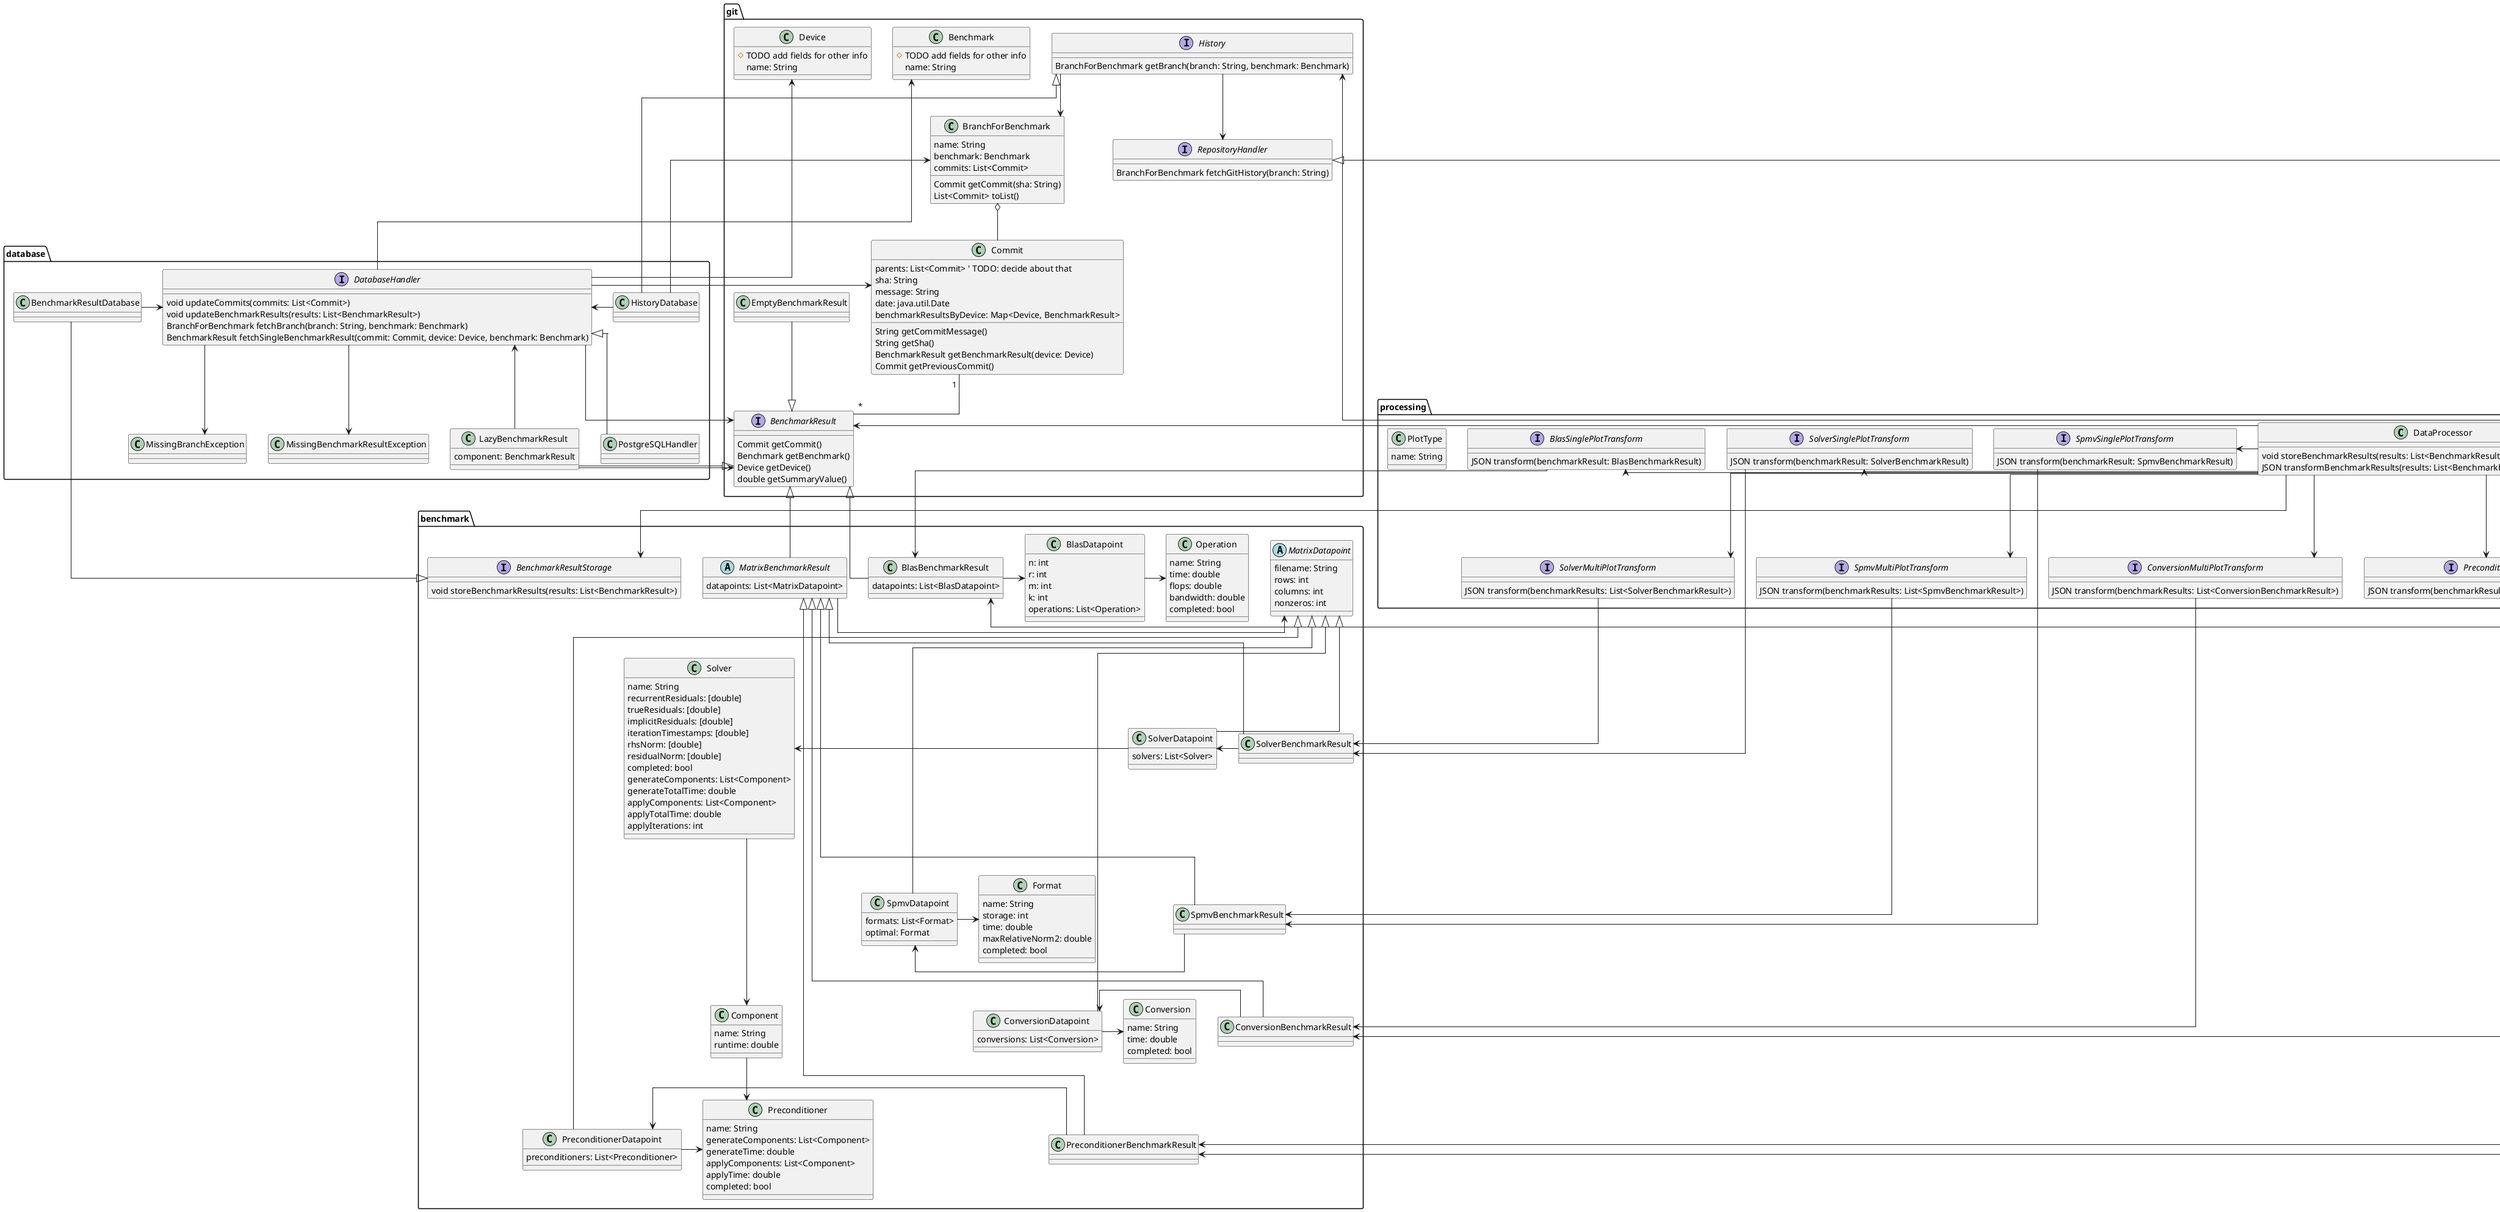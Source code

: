 @startuml backend

skinparam linetype ortho

package git {
  interface History {
   BranchForBenchmark getBranch(branch: String, benchmark: Benchmark)
  }

  interface RepositoryHandler {
    BranchForBenchmark fetchGitHistory(branch: String)
  }

  class Commit {
    parents: List<Commit> ' TODO: decide about that
    sha: String
    message: String
    date: java.util.Date
    benchmarkResultsByDevice: Map<Device, BenchmarkResult>
    String getCommitMessage()
    String getSha()
    BenchmarkResult getBenchmarkResult(device: Device)
    Commit getPreviousCommit()
  }
  
  
  class BranchForBenchmark {
    name: String
    benchmark: Benchmark
    commits: List<Commit>
    Commit getCommit(sha: String)
    List<Commit> toList()
  }
    
  interface BenchmarkResult {
    Commit getCommit()
    Benchmark getBenchmark()
    Device getDevice()
    double getSummaryValue()
  }

  class Benchmark {
    # TODO add fields for other info
    name: String
  }

  class Device {
    # TODO add fields for other info
    name: String
  }

  class EmptyBenchmarkResult
  EmptyBenchmarkResult --|> BenchmarkResult
  
  History --> BranchForBenchmark
  History --> RepositoryHandler
  
  BranchForBenchmark o-- Commit
  Commit "1" -- "*" BenchmarkResult
}


package rest {
  class GitApiHandler
  class SpringRestHandler
  
  interface RestHandler {
    void handlePost(json: String)
    void handleGetHistory(json: String)
    void handleGetBenchmarkResult(json: String)
  }
   
  SpringRestHandler --|> RestHandler
}

package database {
  class PostgreSQLHandler
  
  interface DatabaseHandler {
    void updateCommits(commits: List<Commit>)
    void updateBenchmarkResults(results: List<BenchmarkResult>)
    BranchForBenchmark fetchBranch(branch: String, benchmark: Benchmark)
    BenchmarkResult fetchSingleBenchmarkResult(commit: Commit, device: Device, benchmark: Benchmark)
  }
  
  class HistoryDatabase

  class MissingBranchException
  class MissingBenchmarkResultException
  
  DatabaseHandler <- HistoryDatabase
  DatabaseHandler <|-- PostgreSQLHandler
  DatabaseHandler --> MissingBranchException
  DatabaseHandler --> MissingBenchmarkResultException

  class BenchmarkResultDatabase
  
  DatabaseHandler <- BenchmarkResultDatabase
  
  class LazyBenchmarkResult {
    component: BenchmarkResult
  }

  DatabaseHandler <-- LazyBenchmarkResult
}

package benchmark {
  abstract class MatrixBenchmarkResult {
    datapoints: List<MatrixDatapoint>
  }

  abstract class MatrixDatapoint {
    filename: String
    rows: int
    columns: int
    nonzeros: int
  }

  class BlasDatapoint {
    n: int
    r: int
    m: int
    k: int
    operations: List<Operation>
  }

  class Operation {
    name: String
    time: double
    flops: double
    bandwidth: double
    completed: bool
  }

  class ConversionDatapoint {
    conversions: List<Conversion>
  }

  class Conversion {
    name: String
    time: double
    completed: bool
  }

  class SpmvDatapoint {
    formats: List<Format>
    optimal: Format
  }

  class Format {
    name: String
    storage: int
    time: double
    maxRelativeNorm2: double
    completed: bool
  }

  class PreconditionerDatapoint {
    preconditioners: List<Preconditioner>
  }

  class Preconditioner {
    name: String
    generateComponents: List<Component>
    generateTime: double
    applyComponents: List<Component>
    applyTime: double
    completed: bool
  }

  class SolverDatapoint {
    solvers: List<Solver>
  }

  class Solver {
    name: String
    recurrentResiduals: [double]
    trueResiduals: [double]
    implicitResiduals: [double]
    iterationTimestamps: [double]
    rhsNorm: [double]
    residualNorm: [double]
    completed: bool
    generateComponents: List<Component>
    generateTotalTime: double
    applyComponents: List<Component>
    applyTotalTime: double
    applyIterations: int
  }

  class Component {
    name: String
    runtime: double
  }

  interface BenchmarkResultStorage {
    void storeBenchmarkResults(results: List<BenchmarkResult>)
  }

  class SolverBenchmarkResult {
  }

  class SpmvBenchmarkResult {
  }

  class ConversionBenchmarkResult {
  }

  class PreconditionerBenchmarkResult {
  }

  class BlasBenchmarkResult {
    datapoints: List<BlasDatapoint>
  }

  MatrixBenchmarkResult <|-- SolverBenchmarkResult
  MatrixBenchmarkResult <|--- SpmvBenchmarkResult
  MatrixBenchmarkResult <|---- ConversionBenchmarkResult
  MatrixBenchmarkResult <|----- PreconditionerBenchmarkResult

  MatrixDatapoint <|-- SolverDatapoint
  MatrixDatapoint <|--- SpmvDatapoint
  MatrixDatapoint <|---- ConversionDatapoint
  MatrixDatapoint <|----- PreconditionerDatapoint

  MatrixBenchmarkResult -> MatrixDatapoint
  BlasBenchmarkResult -> BlasDatapoint
  PreconditionerBenchmarkResult -> PreconditionerDatapoint
  SpmvBenchmarkResult -> SpmvDatapoint
  SolverBenchmarkResult -> SolverDatapoint
  ConversionBenchmarkResult -> ConversionDatapoint

  BlasDatapoint -> Operation
  PreconditionerDatapoint -> Preconditioner
  SpmvDatapoint -> Format
  SolverDatapoint -> Solver
  ConversionDatapoint -> Conversion

  Solver --> Component
  Component --> Preconditioner
}

package processing {
  class DataProcessor {
    void storeBenchmarkResults(results: List<BenchmarkResult>)
    JSON transformBenchmarkResults(results: List<BenchmarkResult, plotType: PlotType)
  }
  BenchmarkResultStorage <- DataProcessor

  DataProcessor -> SolverSinglePlotTransform
  DataProcessor -> SpmvSinglePlotTransform
  DataProcessor -> ConversionSinglePlotTransform
  DataProcessor -> PreconditionerSinglePlotTransform
  DataProcessor -> BlasSinglePlotTransform
  
  DataProcessor --> SolverMultiPlotTransform
  DataProcessor --> SpmvMultiPlotTransform
  DataProcessor --> ConversionMultiPlotTransform
  DataProcessor --> PreconditionerMultiPlotTransform
  DataProcessor --> BlasMultiPlotTransform

  interface SolverSinglePlotTransform {
    JSON transform(benchmarkResult: SolverBenchmarkResult)
  }

  interface SolverMultiPlotTransform {
    JSON transform(benchmarkResults: List<SolverBenchmarkResult>)
  }


  interface SpmvSinglePlotTransform {
    JSON transform(benchmarkResult: SpmvBenchmarkResult)
  }

  interface SpmvMultiPlotTransform {
    JSON transform(benchmarkResults: List<SpmvBenchmarkResult>)
  }

interface ConversionSinglePlotTransform {
    JSON transform(benchmarkResult: ConversionBenchmarkResult)
  }

  interface ConversionMultiPlotTransform {
    JSON transform(benchmarkResults: List<ConversionBenchmarkResult>)
  }


  interface PreconditionerSinglePlotTransform {
    JSON transform(benchmarkResult: PreconditionerBenchmarkResult)
  }

  interface PreconditionerMultiPlotTransform {
    JSON transform(benchmarkResults: List<PreconditionerBenchmarkResult>)
  }


  interface BlasSinglePlotTransform {
    JSON transform(benchmarkResult: BlasBenchmarkResult)
  }

  interface BlasMultiPlotTransform {
    JSON transform(benchmarkResults: List<BlasBenchmarkResult>)
  }

  class PlotType {
    name: String
  }
}

History <- RestHandler
History <|- HistoryDatabase
BenchmarkResultStorage <|- BenchmarkResultDatabase
RepositoryHandler <|- GitApiHandler
DatabaseHandler -> Commit
DatabaseHandler -> BenchmarkResult
HistoryDatabase -> BranchForBenchmark
BenchmarkResult <|- LazyBenchmarkResult
BenchmarkResult <|-- MatrixBenchmarkResult
BenchmarkResult <|---- BlasBenchmarkResult
BenchmarkResult <- LazyBenchmarkResult
BenchmarkResult <- DataProcessor
DataProcessor <- RestHandler

DatabaseHandler -> Device
DatabaseHandler -> Benchmark

SolverSinglePlotTransform --> SolverBenchmarkResult

SolverMultiPlotTransform --> SolverBenchmarkResult


SpmvSinglePlotTransform --> SpmvBenchmarkResult

SpmvMultiPlotTransform --> SpmvBenchmarkResult


ConversionSinglePlotTransform --> ConversionBenchmarkResult

ConversionMultiPlotTransform --> ConversionBenchmarkResult


PreconditionerSinglePlotTransform --> PreconditionerBenchmarkResult

PreconditionerMultiPlotTransform --> PreconditionerBenchmarkResult


BlasSinglePlotTransform --> BlasBenchmarkResult

BlasMultiPlotTransform --> BlasBenchmarkResult

@enduml
